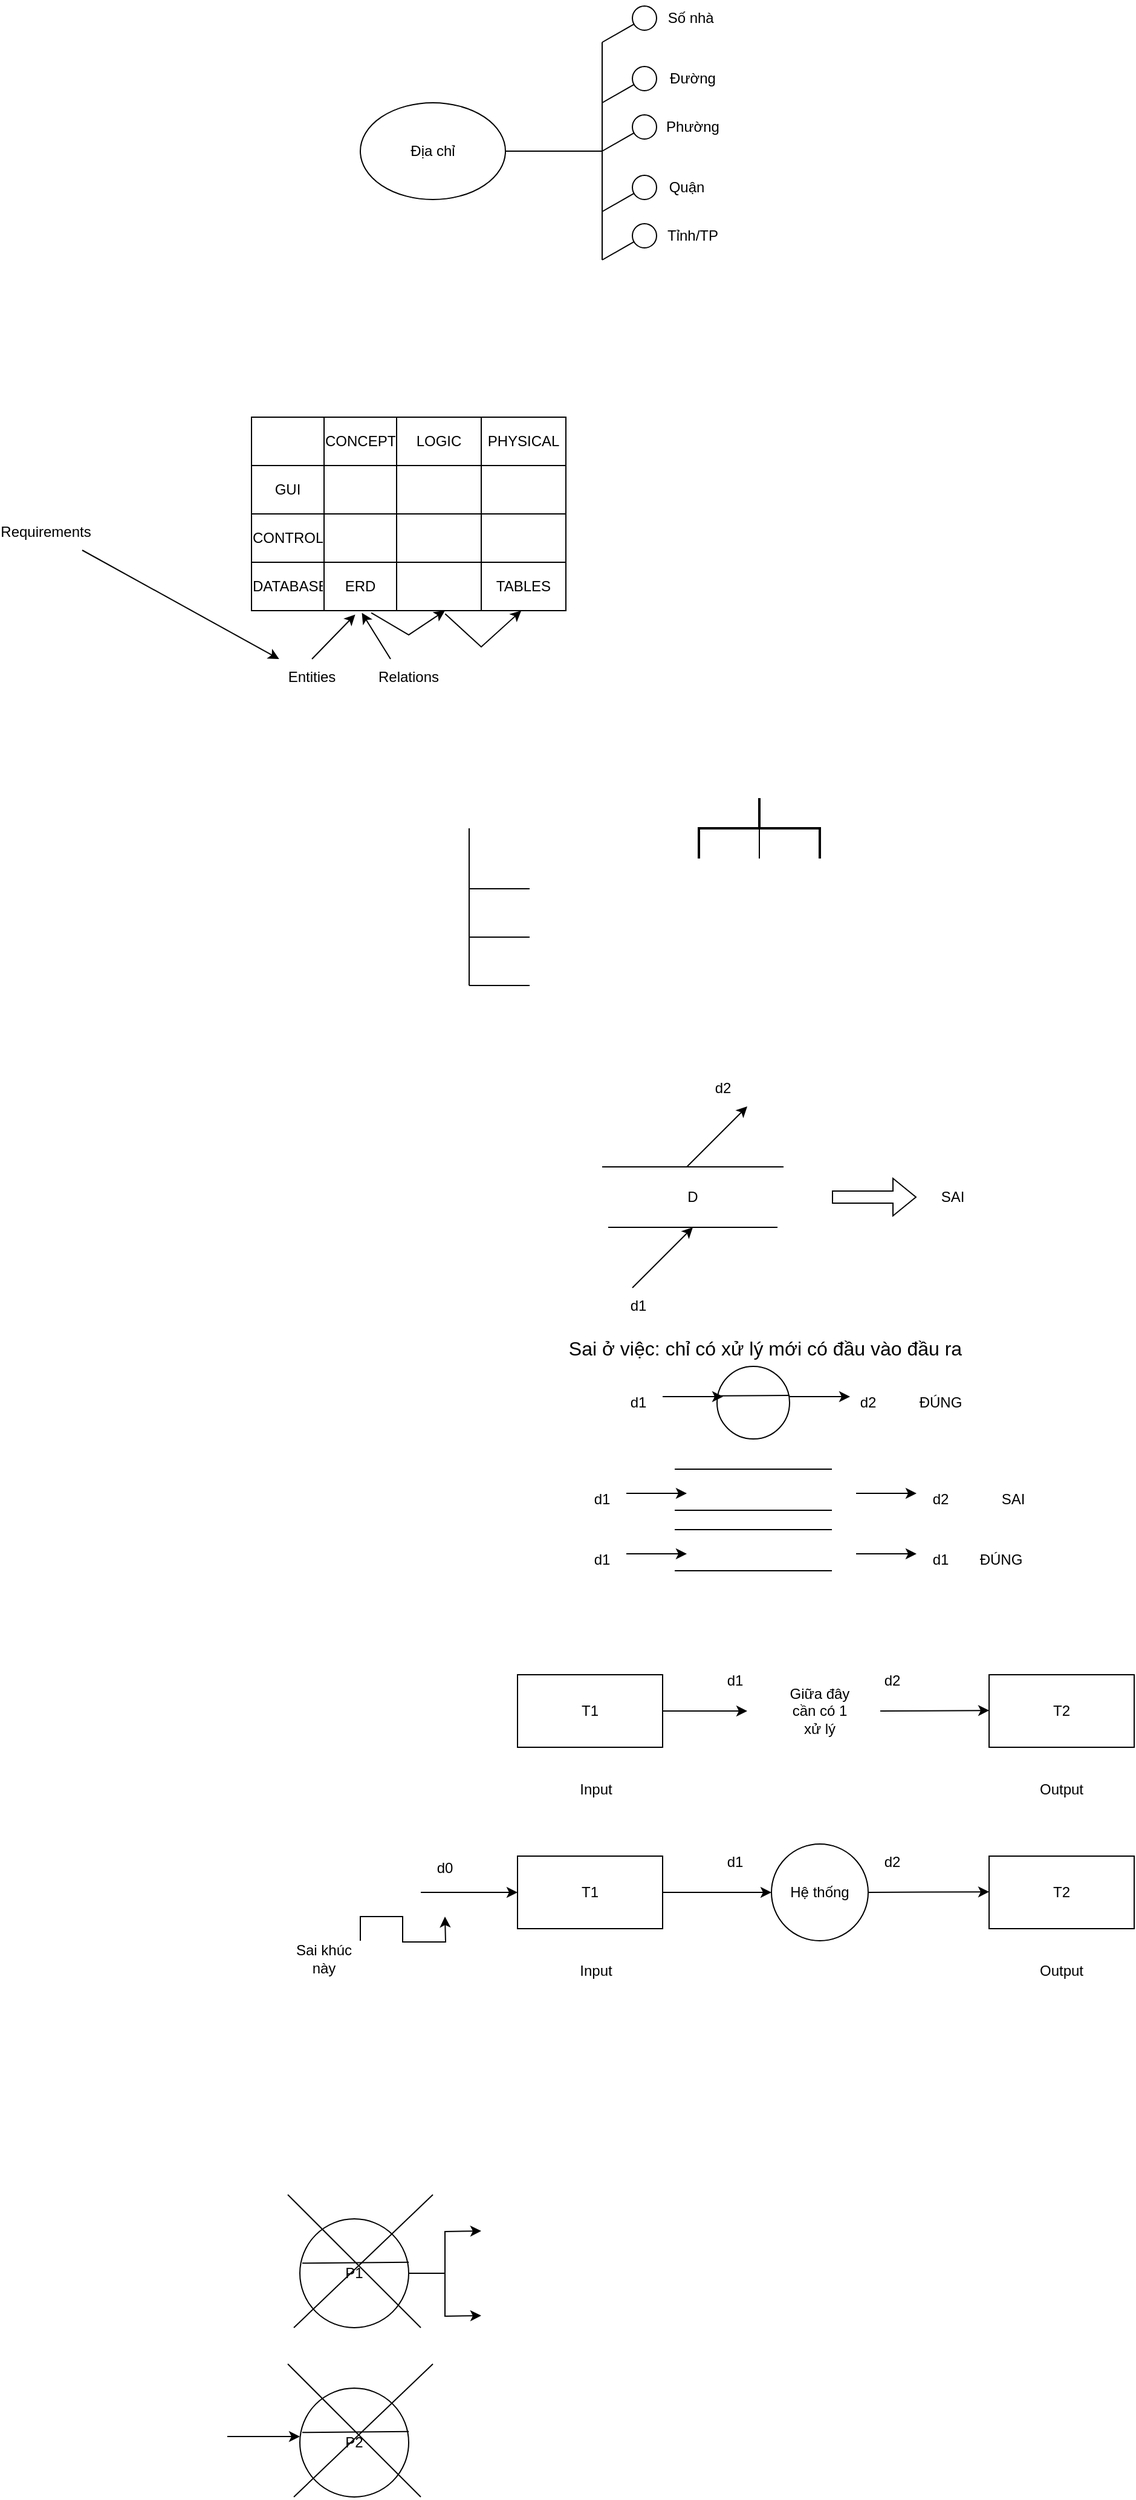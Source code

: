 <mxfile version="21.1.8" type="github">
  <diagram name="Page-1" id="-4r1BdAoWu1FFmYvjzX0">
    <mxGraphModel dx="652" dy="329" grid="1" gridSize="10" guides="1" tooltips="1" connect="1" arrows="1" fold="1" page="1" pageScale="1" pageWidth="4681" pageHeight="3300" math="0" shadow="0">
      <root>
        <mxCell id="0" />
        <mxCell id="1" parent="0" />
        <mxCell id="-Gyv1rXfkty8kd4y5EB8-1" value="Địa chỉ" style="ellipse;whiteSpace=wrap;html=1;" parent="1" vertex="1">
          <mxGeometry x="390" y="190" width="120" height="80" as="geometry" />
        </mxCell>
        <mxCell id="-Gyv1rXfkty8kd4y5EB8-2" value="" style="endArrow=none;html=1;rounded=0;" parent="1" edge="1">
          <mxGeometry width="50" height="50" relative="1" as="geometry">
            <mxPoint x="510" y="230" as="sourcePoint" />
            <mxPoint x="590" y="230" as="targetPoint" />
          </mxGeometry>
        </mxCell>
        <mxCell id="-Gyv1rXfkty8kd4y5EB8-5" value="" style="endArrow=none;html=1;rounded=0;" parent="1" edge="1">
          <mxGeometry width="50" height="50" relative="1" as="geometry">
            <mxPoint x="590" y="320" as="sourcePoint" />
            <mxPoint x="590" y="140" as="targetPoint" />
          </mxGeometry>
        </mxCell>
        <mxCell id="-Gyv1rXfkty8kd4y5EB8-6" value="" style="endArrow=none;html=1;rounded=0;" parent="1" target="-Gyv1rXfkty8kd4y5EB8-7" edge="1">
          <mxGeometry width="50" height="50" relative="1" as="geometry">
            <mxPoint x="590.0" y="140" as="sourcePoint" />
            <mxPoint x="625.0" y="120" as="targetPoint" />
          </mxGeometry>
        </mxCell>
        <mxCell id="-Gyv1rXfkty8kd4y5EB8-7" value="" style="ellipse;whiteSpace=wrap;html=1;aspect=fixed;" parent="1" vertex="1">
          <mxGeometry x="615.0" y="110" width="20" height="20" as="geometry" />
        </mxCell>
        <mxCell id="-Gyv1rXfkty8kd4y5EB8-8" value="" style="endArrow=none;html=1;rounded=0;" parent="1" target="-Gyv1rXfkty8kd4y5EB8-9" edge="1">
          <mxGeometry width="50" height="50" relative="1" as="geometry">
            <mxPoint x="590.0" y="190" as="sourcePoint" />
            <mxPoint x="625.0" y="170" as="targetPoint" />
          </mxGeometry>
        </mxCell>
        <mxCell id="-Gyv1rXfkty8kd4y5EB8-9" value="" style="ellipse;whiteSpace=wrap;html=1;aspect=fixed;" parent="1" vertex="1">
          <mxGeometry x="615.0" y="160" width="20" height="20" as="geometry" />
        </mxCell>
        <mxCell id="-Gyv1rXfkty8kd4y5EB8-10" value="" style="endArrow=none;html=1;rounded=0;" parent="1" target="-Gyv1rXfkty8kd4y5EB8-11" edge="1">
          <mxGeometry width="50" height="50" relative="1" as="geometry">
            <mxPoint x="590.0" y="320" as="sourcePoint" />
            <mxPoint x="625.0" y="300" as="targetPoint" />
          </mxGeometry>
        </mxCell>
        <mxCell id="-Gyv1rXfkty8kd4y5EB8-11" value="" style="ellipse;whiteSpace=wrap;html=1;aspect=fixed;" parent="1" vertex="1">
          <mxGeometry x="615.0" y="290" width="20" height="20" as="geometry" />
        </mxCell>
        <mxCell id="-Gyv1rXfkty8kd4y5EB8-12" value="" style="endArrow=none;html=1;rounded=0;" parent="1" target="-Gyv1rXfkty8kd4y5EB8-13" edge="1">
          <mxGeometry width="50" height="50" relative="1" as="geometry">
            <mxPoint x="590.0" y="280" as="sourcePoint" />
            <mxPoint x="625.0" y="260" as="targetPoint" />
          </mxGeometry>
        </mxCell>
        <mxCell id="-Gyv1rXfkty8kd4y5EB8-13" value="" style="ellipse;whiteSpace=wrap;html=1;aspect=fixed;" parent="1" vertex="1">
          <mxGeometry x="615.0" y="250" width="20" height="20" as="geometry" />
        </mxCell>
        <mxCell id="-Gyv1rXfkty8kd4y5EB8-14" value="" style="endArrow=none;html=1;rounded=0;" parent="1" target="-Gyv1rXfkty8kd4y5EB8-15" edge="1">
          <mxGeometry width="50" height="50" relative="1" as="geometry">
            <mxPoint x="590.0" y="230" as="sourcePoint" />
            <mxPoint x="625.0" y="210" as="targetPoint" />
          </mxGeometry>
        </mxCell>
        <mxCell id="-Gyv1rXfkty8kd4y5EB8-15" value="" style="ellipse;whiteSpace=wrap;html=1;aspect=fixed;" parent="1" vertex="1">
          <mxGeometry x="615.0" y="200" width="20" height="20" as="geometry" />
        </mxCell>
        <mxCell id="-Gyv1rXfkty8kd4y5EB8-16" value="Số nhà&amp;nbsp;" style="text;html=1;strokeColor=none;fillColor=none;align=center;verticalAlign=middle;whiteSpace=wrap;rounded=0;" parent="1" vertex="1">
          <mxGeometry x="635" y="105" width="60" height="30" as="geometry" />
        </mxCell>
        <mxCell id="-Gyv1rXfkty8kd4y5EB8-17" value="Đường" style="text;html=1;strokeColor=none;fillColor=none;align=center;verticalAlign=middle;whiteSpace=wrap;rounded=0;" parent="1" vertex="1">
          <mxGeometry x="635" y="155" width="60" height="30" as="geometry" />
        </mxCell>
        <mxCell id="-Gyv1rXfkty8kd4y5EB8-18" value="Phường" style="text;html=1;strokeColor=none;fillColor=none;align=center;verticalAlign=middle;whiteSpace=wrap;rounded=0;" parent="1" vertex="1">
          <mxGeometry x="635" y="195" width="60" height="30" as="geometry" />
        </mxCell>
        <mxCell id="-Gyv1rXfkty8kd4y5EB8-19" value="Quận" style="text;html=1;strokeColor=none;fillColor=none;align=center;verticalAlign=middle;whiteSpace=wrap;rounded=0;" parent="1" vertex="1">
          <mxGeometry x="630" y="245" width="60" height="30" as="geometry" />
        </mxCell>
        <mxCell id="-Gyv1rXfkty8kd4y5EB8-20" value="Tỉnh/TP" style="text;html=1;strokeColor=none;fillColor=none;align=center;verticalAlign=middle;whiteSpace=wrap;rounded=0;" parent="1" vertex="1">
          <mxGeometry x="635" y="285" width="60" height="30" as="geometry" />
        </mxCell>
        <mxCell id="hLNXkJXOTsXYUl8Z6h9J-2" value="" style="shape=table;startSize=0;container=1;collapsible=0;childLayout=tableLayout;" vertex="1" parent="1">
          <mxGeometry x="300" y="450" width="260.0" height="160" as="geometry" />
        </mxCell>
        <mxCell id="hLNXkJXOTsXYUl8Z6h9J-3" value="" style="shape=tableRow;horizontal=0;startSize=0;swimlaneHead=0;swimlaneBody=0;strokeColor=inherit;top=0;left=0;bottom=0;right=0;collapsible=0;dropTarget=0;fillColor=none;points=[[0,0.5],[1,0.5]];portConstraint=eastwest;" vertex="1" parent="hLNXkJXOTsXYUl8Z6h9J-2">
          <mxGeometry width="260.0" height="40" as="geometry" />
        </mxCell>
        <mxCell id="hLNXkJXOTsXYUl8Z6h9J-4" value="" style="shape=partialRectangle;html=1;whiteSpace=wrap;connectable=0;strokeColor=inherit;overflow=hidden;fillColor=none;top=0;left=0;bottom=0;right=0;pointerEvents=1;" vertex="1" parent="hLNXkJXOTsXYUl8Z6h9J-3">
          <mxGeometry width="60" height="40" as="geometry">
            <mxRectangle width="60" height="40" as="alternateBounds" />
          </mxGeometry>
        </mxCell>
        <mxCell id="hLNXkJXOTsXYUl8Z6h9J-5" value="CONCEPT" style="shape=partialRectangle;html=1;whiteSpace=wrap;connectable=0;strokeColor=inherit;overflow=hidden;fillColor=none;top=0;left=0;bottom=0;right=0;pointerEvents=1;" vertex="1" parent="hLNXkJXOTsXYUl8Z6h9J-3">
          <mxGeometry x="60" width="60" height="40" as="geometry">
            <mxRectangle width="60" height="40" as="alternateBounds" />
          </mxGeometry>
        </mxCell>
        <mxCell id="hLNXkJXOTsXYUl8Z6h9J-6" value="LOGIC" style="shape=partialRectangle;html=1;whiteSpace=wrap;connectable=0;strokeColor=inherit;overflow=hidden;fillColor=none;top=0;left=0;bottom=0;right=0;pointerEvents=1;" vertex="1" parent="hLNXkJXOTsXYUl8Z6h9J-3">
          <mxGeometry x="120" width="70" height="40" as="geometry">
            <mxRectangle width="70" height="40" as="alternateBounds" />
          </mxGeometry>
        </mxCell>
        <mxCell id="hLNXkJXOTsXYUl8Z6h9J-7" value="PHYSICAL" style="shape=partialRectangle;html=1;whiteSpace=wrap;connectable=0;strokeColor=inherit;overflow=hidden;fillColor=none;top=0;left=0;bottom=0;right=0;pointerEvents=1;" vertex="1" parent="hLNXkJXOTsXYUl8Z6h9J-3">
          <mxGeometry x="190" width="70" height="40" as="geometry">
            <mxRectangle width="70" height="40" as="alternateBounds" />
          </mxGeometry>
        </mxCell>
        <mxCell id="hLNXkJXOTsXYUl8Z6h9J-8" value="" style="shape=tableRow;horizontal=0;startSize=0;swimlaneHead=0;swimlaneBody=0;strokeColor=inherit;top=0;left=0;bottom=0;right=0;collapsible=0;dropTarget=0;fillColor=none;points=[[0,0.5],[1,0.5]];portConstraint=eastwest;" vertex="1" parent="hLNXkJXOTsXYUl8Z6h9J-2">
          <mxGeometry y="40" width="260.0" height="40" as="geometry" />
        </mxCell>
        <mxCell id="hLNXkJXOTsXYUl8Z6h9J-9" value="GUI" style="shape=partialRectangle;html=1;whiteSpace=wrap;connectable=0;strokeColor=inherit;overflow=hidden;fillColor=none;top=0;left=0;bottom=0;right=0;pointerEvents=1;" vertex="1" parent="hLNXkJXOTsXYUl8Z6h9J-8">
          <mxGeometry width="60" height="40" as="geometry">
            <mxRectangle width="60" height="40" as="alternateBounds" />
          </mxGeometry>
        </mxCell>
        <mxCell id="hLNXkJXOTsXYUl8Z6h9J-10" value="" style="shape=partialRectangle;html=1;whiteSpace=wrap;connectable=0;strokeColor=inherit;overflow=hidden;fillColor=none;top=0;left=0;bottom=0;right=0;pointerEvents=1;" vertex="1" parent="hLNXkJXOTsXYUl8Z6h9J-8">
          <mxGeometry x="60" width="60" height="40" as="geometry">
            <mxRectangle width="60" height="40" as="alternateBounds" />
          </mxGeometry>
        </mxCell>
        <mxCell id="hLNXkJXOTsXYUl8Z6h9J-11" value="" style="shape=partialRectangle;html=1;whiteSpace=wrap;connectable=0;strokeColor=inherit;overflow=hidden;fillColor=none;top=0;left=0;bottom=0;right=0;pointerEvents=1;" vertex="1" parent="hLNXkJXOTsXYUl8Z6h9J-8">
          <mxGeometry x="120" width="70" height="40" as="geometry">
            <mxRectangle width="70" height="40" as="alternateBounds" />
          </mxGeometry>
        </mxCell>
        <mxCell id="hLNXkJXOTsXYUl8Z6h9J-12" value="" style="shape=partialRectangle;html=1;whiteSpace=wrap;connectable=0;strokeColor=inherit;overflow=hidden;fillColor=none;top=0;left=0;bottom=0;right=0;pointerEvents=1;" vertex="1" parent="hLNXkJXOTsXYUl8Z6h9J-8">
          <mxGeometry x="190" width="70" height="40" as="geometry">
            <mxRectangle width="70" height="40" as="alternateBounds" />
          </mxGeometry>
        </mxCell>
        <mxCell id="hLNXkJXOTsXYUl8Z6h9J-13" value="" style="shape=tableRow;horizontal=0;startSize=0;swimlaneHead=0;swimlaneBody=0;strokeColor=inherit;top=0;left=0;bottom=0;right=0;collapsible=0;dropTarget=0;fillColor=none;points=[[0,0.5],[1,0.5]];portConstraint=eastwest;" vertex="1" parent="hLNXkJXOTsXYUl8Z6h9J-2">
          <mxGeometry y="80" width="260.0" height="40" as="geometry" />
        </mxCell>
        <mxCell id="hLNXkJXOTsXYUl8Z6h9J-14" value="CONTROL" style="shape=partialRectangle;html=1;whiteSpace=wrap;connectable=0;strokeColor=inherit;overflow=hidden;fillColor=none;top=0;left=0;bottom=0;right=0;pointerEvents=1;" vertex="1" parent="hLNXkJXOTsXYUl8Z6h9J-13">
          <mxGeometry width="60" height="40" as="geometry">
            <mxRectangle width="60" height="40" as="alternateBounds" />
          </mxGeometry>
        </mxCell>
        <mxCell id="hLNXkJXOTsXYUl8Z6h9J-15" value="" style="shape=partialRectangle;html=1;whiteSpace=wrap;connectable=0;strokeColor=inherit;overflow=hidden;fillColor=none;top=0;left=0;bottom=0;right=0;pointerEvents=1;" vertex="1" parent="hLNXkJXOTsXYUl8Z6h9J-13">
          <mxGeometry x="60" width="60" height="40" as="geometry">
            <mxRectangle width="60" height="40" as="alternateBounds" />
          </mxGeometry>
        </mxCell>
        <mxCell id="hLNXkJXOTsXYUl8Z6h9J-16" value="" style="shape=partialRectangle;html=1;whiteSpace=wrap;connectable=0;strokeColor=inherit;overflow=hidden;fillColor=none;top=0;left=0;bottom=0;right=0;pointerEvents=1;" vertex="1" parent="hLNXkJXOTsXYUl8Z6h9J-13">
          <mxGeometry x="120" width="70" height="40" as="geometry">
            <mxRectangle width="70" height="40" as="alternateBounds" />
          </mxGeometry>
        </mxCell>
        <mxCell id="hLNXkJXOTsXYUl8Z6h9J-17" value="" style="shape=partialRectangle;html=1;whiteSpace=wrap;connectable=0;strokeColor=inherit;overflow=hidden;fillColor=none;top=0;left=0;bottom=0;right=0;pointerEvents=1;" vertex="1" parent="hLNXkJXOTsXYUl8Z6h9J-13">
          <mxGeometry x="190" width="70" height="40" as="geometry">
            <mxRectangle width="70" height="40" as="alternateBounds" />
          </mxGeometry>
        </mxCell>
        <mxCell id="hLNXkJXOTsXYUl8Z6h9J-18" value="" style="shape=tableRow;horizontal=0;startSize=0;swimlaneHead=0;swimlaneBody=0;strokeColor=inherit;top=0;left=0;bottom=0;right=0;collapsible=0;dropTarget=0;fillColor=none;points=[[0,0.5],[1,0.5]];portConstraint=eastwest;" vertex="1" parent="hLNXkJXOTsXYUl8Z6h9J-2">
          <mxGeometry y="120" width="260.0" height="40" as="geometry" />
        </mxCell>
        <mxCell id="hLNXkJXOTsXYUl8Z6h9J-19" value="DATABASE" style="shape=partialRectangle;html=1;whiteSpace=wrap;connectable=0;strokeColor=inherit;overflow=hidden;fillColor=none;top=0;left=0;bottom=0;right=0;pointerEvents=1;" vertex="1" parent="hLNXkJXOTsXYUl8Z6h9J-18">
          <mxGeometry width="60" height="40" as="geometry">
            <mxRectangle width="60" height="40" as="alternateBounds" />
          </mxGeometry>
        </mxCell>
        <mxCell id="hLNXkJXOTsXYUl8Z6h9J-20" value="ERD" style="shape=partialRectangle;html=1;whiteSpace=wrap;connectable=0;strokeColor=inherit;overflow=hidden;fillColor=none;top=0;left=0;bottom=0;right=0;pointerEvents=1;" vertex="1" parent="hLNXkJXOTsXYUl8Z6h9J-18">
          <mxGeometry x="60" width="60" height="40" as="geometry">
            <mxRectangle width="60" height="40" as="alternateBounds" />
          </mxGeometry>
        </mxCell>
        <mxCell id="hLNXkJXOTsXYUl8Z6h9J-21" value="" style="shape=partialRectangle;html=1;whiteSpace=wrap;connectable=0;strokeColor=inherit;overflow=hidden;fillColor=none;top=0;left=0;bottom=0;right=0;pointerEvents=1;" vertex="1" parent="hLNXkJXOTsXYUl8Z6h9J-18">
          <mxGeometry x="120" width="70" height="40" as="geometry">
            <mxRectangle width="70" height="40" as="alternateBounds" />
          </mxGeometry>
        </mxCell>
        <mxCell id="hLNXkJXOTsXYUl8Z6h9J-22" value="TABLES" style="shape=partialRectangle;html=1;whiteSpace=wrap;connectable=0;strokeColor=inherit;overflow=hidden;fillColor=none;top=0;left=0;bottom=0;right=0;pointerEvents=1;" vertex="1" parent="hLNXkJXOTsXYUl8Z6h9J-18">
          <mxGeometry x="190" width="70" height="40" as="geometry">
            <mxRectangle width="70" height="40" as="alternateBounds" />
          </mxGeometry>
        </mxCell>
        <mxCell id="hLNXkJXOTsXYUl8Z6h9J-33" value="" style="endArrow=classic;html=1;rounded=0;exitX=0.616;exitY=1.066;exitDx=0;exitDy=0;exitPerimeter=0;entryX=0.858;entryY=1.001;entryDx=0;entryDy=0;entryPerimeter=0;" edge="1" parent="hLNXkJXOTsXYUl8Z6h9J-2" source="hLNXkJXOTsXYUl8Z6h9J-18" target="hLNXkJXOTsXYUl8Z6h9J-18">
          <mxGeometry width="50" height="50" relative="1" as="geometry">
            <mxPoint x="180" y="230" as="sourcePoint" />
            <mxPoint x="220" y="180" as="targetPoint" />
            <Array as="points">
              <mxPoint x="190" y="190" />
            </Array>
          </mxGeometry>
        </mxCell>
        <mxCell id="hLNXkJXOTsXYUl8Z6h9J-25" value="Requirements" style="text;html=1;strokeColor=none;fillColor=none;align=center;verticalAlign=middle;whiteSpace=wrap;rounded=0;" vertex="1" parent="1">
          <mxGeometry x="100" y="530" width="60" height="30" as="geometry" />
        </mxCell>
        <mxCell id="hLNXkJXOTsXYUl8Z6h9J-27" value="" style="endArrow=classic;html=1;rounded=0;exitX=1;exitY=1;exitDx=0;exitDy=0;" edge="1" parent="1" source="hLNXkJXOTsXYUl8Z6h9J-25" target="hLNXkJXOTsXYUl8Z6h9J-28">
          <mxGeometry width="50" height="50" relative="1" as="geometry">
            <mxPoint x="170" y="630" as="sourcePoint" />
            <mxPoint x="350" y="650" as="targetPoint" />
          </mxGeometry>
        </mxCell>
        <mxCell id="hLNXkJXOTsXYUl8Z6h9J-28" value="Entities" style="text;html=1;strokeColor=none;fillColor=none;align=center;verticalAlign=middle;whiteSpace=wrap;rounded=0;" vertex="1" parent="1">
          <mxGeometry x="320" y="650" width="60" height="30" as="geometry" />
        </mxCell>
        <mxCell id="hLNXkJXOTsXYUl8Z6h9J-29" value="Relations" style="text;html=1;strokeColor=none;fillColor=none;align=center;verticalAlign=middle;whiteSpace=wrap;rounded=0;" vertex="1" parent="1">
          <mxGeometry x="400" y="650" width="60" height="30" as="geometry" />
        </mxCell>
        <mxCell id="hLNXkJXOTsXYUl8Z6h9J-30" value="" style="endArrow=classic;html=1;rounded=0;entryX=0.33;entryY=1.08;entryDx=0;entryDy=0;entryPerimeter=0;exitX=0.5;exitY=0;exitDx=0;exitDy=0;" edge="1" parent="1" source="hLNXkJXOTsXYUl8Z6h9J-28" target="hLNXkJXOTsXYUl8Z6h9J-18">
          <mxGeometry width="50" height="50" relative="1" as="geometry">
            <mxPoint x="370" y="660" as="sourcePoint" />
            <mxPoint x="420" y="610" as="targetPoint" />
          </mxGeometry>
        </mxCell>
        <mxCell id="hLNXkJXOTsXYUl8Z6h9J-32" value="" style="endArrow=classic;html=1;rounded=0;exitX=0.381;exitY=1.045;exitDx=0;exitDy=0;exitPerimeter=0;" edge="1" parent="1" source="hLNXkJXOTsXYUl8Z6h9J-18">
          <mxGeometry width="50" height="50" relative="1" as="geometry">
            <mxPoint x="430" y="640" as="sourcePoint" />
            <mxPoint x="460" y="610" as="targetPoint" />
            <Array as="points">
              <mxPoint x="430" y="630" />
            </Array>
          </mxGeometry>
        </mxCell>
        <mxCell id="hLNXkJXOTsXYUl8Z6h9J-34" value="" style="endArrow=classic;html=1;rounded=0;entryX=0.351;entryY=1.045;entryDx=0;entryDy=0;entryPerimeter=0;exitX=0.25;exitY=0;exitDx=0;exitDy=0;" edge="1" parent="1" source="hLNXkJXOTsXYUl8Z6h9J-29" target="hLNXkJXOTsXYUl8Z6h9J-18">
          <mxGeometry width="50" height="50" relative="1" as="geometry">
            <mxPoint x="420" y="720" as="sourcePoint" />
            <mxPoint x="470" y="670" as="targetPoint" />
          </mxGeometry>
        </mxCell>
        <mxCell id="hLNXkJXOTsXYUl8Z6h9J-35" value="" style="endArrow=none;html=1;rounded=0;" edge="1" parent="1">
          <mxGeometry width="50" height="50" relative="1" as="geometry">
            <mxPoint x="480" y="920" as="sourcePoint" />
            <mxPoint x="480" y="790" as="targetPoint" />
          </mxGeometry>
        </mxCell>
        <mxCell id="hLNXkJXOTsXYUl8Z6h9J-36" value="" style="strokeWidth=2;html=1;shape=mxgraph.flowchart.annotation_2;align=left;labelPosition=right;pointerEvents=1;rotation=90;" vertex="1" parent="1">
          <mxGeometry x="695" y="740" width="50" height="100" as="geometry" />
        </mxCell>
        <mxCell id="hLNXkJXOTsXYUl8Z6h9J-37" value="" style="endArrow=none;html=1;rounded=0;exitX=1;exitY=0.5;exitDx=0;exitDy=0;exitPerimeter=0;" edge="1" parent="1" source="hLNXkJXOTsXYUl8Z6h9J-36">
          <mxGeometry width="50" height="50" relative="1" as="geometry">
            <mxPoint x="670" y="815" as="sourcePoint" />
            <mxPoint x="720" y="765" as="targetPoint" />
          </mxGeometry>
        </mxCell>
        <mxCell id="hLNXkJXOTsXYUl8Z6h9J-38" value="" style="endArrow=none;html=1;rounded=0;" edge="1" parent="1">
          <mxGeometry width="50" height="50" relative="1" as="geometry">
            <mxPoint x="480" y="840" as="sourcePoint" />
            <mxPoint x="530" y="840" as="targetPoint" />
          </mxGeometry>
        </mxCell>
        <mxCell id="hLNXkJXOTsXYUl8Z6h9J-39" value="" style="endArrow=none;html=1;rounded=0;" edge="1" parent="1">
          <mxGeometry width="50" height="50" relative="1" as="geometry">
            <mxPoint x="480" y="880" as="sourcePoint" />
            <mxPoint x="530" y="880" as="targetPoint" />
          </mxGeometry>
        </mxCell>
        <mxCell id="hLNXkJXOTsXYUl8Z6h9J-40" value="" style="endArrow=none;html=1;rounded=0;" edge="1" parent="1">
          <mxGeometry width="50" height="50" relative="1" as="geometry">
            <mxPoint x="480" y="920" as="sourcePoint" />
            <mxPoint x="530" y="920" as="targetPoint" />
          </mxGeometry>
        </mxCell>
        <mxCell id="hLNXkJXOTsXYUl8Z6h9J-41" value="" style="endArrow=none;html=1;rounded=0;" edge="1" parent="1">
          <mxGeometry width="50" height="50" relative="1" as="geometry">
            <mxPoint x="595" y="1120" as="sourcePoint" />
            <mxPoint x="735" y="1120" as="targetPoint" />
          </mxGeometry>
        </mxCell>
        <mxCell id="hLNXkJXOTsXYUl8Z6h9J-42" value="" style="endArrow=none;html=1;rounded=0;" edge="1" parent="1">
          <mxGeometry width="50" height="50" relative="1" as="geometry">
            <mxPoint x="590" y="1070" as="sourcePoint" />
            <mxPoint x="740" y="1070" as="targetPoint" />
          </mxGeometry>
        </mxCell>
        <mxCell id="hLNXkJXOTsXYUl8Z6h9J-43" value="" style="endArrow=classic;html=1;rounded=0;" edge="1" parent="1">
          <mxGeometry width="50" height="50" relative="1" as="geometry">
            <mxPoint x="660" y="1070" as="sourcePoint" />
            <mxPoint x="710" y="1020" as="targetPoint" />
          </mxGeometry>
        </mxCell>
        <mxCell id="hLNXkJXOTsXYUl8Z6h9J-44" value="" style="endArrow=classic;html=1;rounded=0;" edge="1" parent="1">
          <mxGeometry width="50" height="50" relative="1" as="geometry">
            <mxPoint x="615" y="1170" as="sourcePoint" />
            <mxPoint x="665" y="1120" as="targetPoint" />
          </mxGeometry>
        </mxCell>
        <mxCell id="hLNXkJXOTsXYUl8Z6h9J-46" value="D" style="text;html=1;strokeColor=none;fillColor=none;align=center;verticalAlign=middle;whiteSpace=wrap;rounded=0;" vertex="1" parent="1">
          <mxGeometry x="635" y="1080" width="60" height="30" as="geometry" />
        </mxCell>
        <mxCell id="hLNXkJXOTsXYUl8Z6h9J-47" value="d2" style="text;html=1;strokeColor=none;fillColor=none;align=center;verticalAlign=middle;whiteSpace=wrap;rounded=0;" vertex="1" parent="1">
          <mxGeometry x="660" y="990" width="60" height="30" as="geometry" />
        </mxCell>
        <mxCell id="hLNXkJXOTsXYUl8Z6h9J-48" value="d1" style="text;html=1;strokeColor=none;fillColor=none;align=center;verticalAlign=middle;whiteSpace=wrap;rounded=0;" vertex="1" parent="1">
          <mxGeometry x="590" y="1170" width="60" height="30" as="geometry" />
        </mxCell>
        <mxCell id="hLNXkJXOTsXYUl8Z6h9J-50" value="" style="shape=flexArrow;endArrow=classic;html=1;rounded=0;" edge="1" parent="1" target="hLNXkJXOTsXYUl8Z6h9J-51">
          <mxGeometry width="50" height="50" relative="1" as="geometry">
            <mxPoint x="780" y="1095" as="sourcePoint" />
            <mxPoint x="840" y="1100" as="targetPoint" />
          </mxGeometry>
        </mxCell>
        <mxCell id="hLNXkJXOTsXYUl8Z6h9J-51" value="SAI" style="text;html=1;strokeColor=none;fillColor=none;align=center;verticalAlign=middle;whiteSpace=wrap;rounded=0;" vertex="1" parent="1">
          <mxGeometry x="850" y="1080" width="60" height="30" as="geometry" />
        </mxCell>
        <mxCell id="hLNXkJXOTsXYUl8Z6h9J-53" value="Sai ở việc: chỉ có xử lý mới có đầu vào đầu ra" style="text;html=1;strokeColor=none;fillColor=none;align=center;verticalAlign=middle;whiteSpace=wrap;rounded=0;fontSize=16;" vertex="1" parent="1">
          <mxGeometry x="550" y="1210" width="350" height="20" as="geometry" />
        </mxCell>
        <mxCell id="hLNXkJXOTsXYUl8Z6h9J-54" value="" style="ellipse;whiteSpace=wrap;html=1;aspect=fixed;" vertex="1" parent="1">
          <mxGeometry x="685" y="1235" width="60" height="60" as="geometry" />
        </mxCell>
        <mxCell id="hLNXkJXOTsXYUl8Z6h9J-55" value="" style="endArrow=none;html=1;rounded=0;entryX=1.001;entryY=0.399;entryDx=0;entryDy=0;entryPerimeter=0;exitX=0.022;exitY=0.407;exitDx=0;exitDy=0;exitPerimeter=0;" edge="1" source="hLNXkJXOTsXYUl8Z6h9J-54" target="hLNXkJXOTsXYUl8Z6h9J-54" parent="1">
          <mxGeometry width="50" height="50" relative="1" as="geometry">
            <mxPoint x="640" y="1296" as="sourcePoint" />
            <mxPoint x="690" y="1250" as="targetPoint" />
          </mxGeometry>
        </mxCell>
        <mxCell id="hLNXkJXOTsXYUl8Z6h9J-56" value="" style="endArrow=classic;html=1;rounded=0;" edge="1" parent="1">
          <mxGeometry width="50" height="50" relative="1" as="geometry">
            <mxPoint x="640" y="1260" as="sourcePoint" />
            <mxPoint x="690" y="1260" as="targetPoint" />
          </mxGeometry>
        </mxCell>
        <mxCell id="hLNXkJXOTsXYUl8Z6h9J-57" value="" style="endArrow=classic;html=1;rounded=0;" edge="1" parent="1">
          <mxGeometry width="50" height="50" relative="1" as="geometry">
            <mxPoint x="745" y="1260" as="sourcePoint" />
            <mxPoint x="795" y="1260" as="targetPoint" />
          </mxGeometry>
        </mxCell>
        <mxCell id="hLNXkJXOTsXYUl8Z6h9J-58" value="d1" style="text;html=1;strokeColor=none;fillColor=none;align=center;verticalAlign=middle;whiteSpace=wrap;rounded=0;" vertex="1" parent="1">
          <mxGeometry x="590" y="1250" width="60" height="30" as="geometry" />
        </mxCell>
        <mxCell id="hLNXkJXOTsXYUl8Z6h9J-59" value="d2" style="text;html=1;strokeColor=none;fillColor=none;align=center;verticalAlign=middle;whiteSpace=wrap;rounded=0;" vertex="1" parent="1">
          <mxGeometry x="780" y="1250" width="60" height="30" as="geometry" />
        </mxCell>
        <mxCell id="hLNXkJXOTsXYUl8Z6h9J-68" value="" style="endArrow=none;html=1;rounded=0;" edge="1" parent="1">
          <mxGeometry width="50" height="50" relative="1" as="geometry">
            <mxPoint x="650" y="1320" as="sourcePoint" />
            <mxPoint x="780" y="1320" as="targetPoint" />
          </mxGeometry>
        </mxCell>
        <mxCell id="hLNXkJXOTsXYUl8Z6h9J-69" value="" style="endArrow=none;html=1;rounded=0;" edge="1" parent="1">
          <mxGeometry width="50" height="50" relative="1" as="geometry">
            <mxPoint x="650" y="1354" as="sourcePoint" />
            <mxPoint x="780" y="1354" as="targetPoint" />
          </mxGeometry>
        </mxCell>
        <mxCell id="hLNXkJXOTsXYUl8Z6h9J-71" value="" style="endArrow=classic;html=1;rounded=0;" edge="1" parent="1">
          <mxGeometry width="50" height="50" relative="1" as="geometry">
            <mxPoint x="610" y="1340" as="sourcePoint" />
            <mxPoint x="660" y="1340" as="targetPoint" />
          </mxGeometry>
        </mxCell>
        <mxCell id="hLNXkJXOTsXYUl8Z6h9J-72" value="" style="endArrow=classic;html=1;rounded=0;" edge="1" parent="1">
          <mxGeometry width="50" height="50" relative="1" as="geometry">
            <mxPoint x="800" y="1340" as="sourcePoint" />
            <mxPoint x="850" y="1340" as="targetPoint" />
          </mxGeometry>
        </mxCell>
        <mxCell id="hLNXkJXOTsXYUl8Z6h9J-73" value="d1" style="text;html=1;strokeColor=none;fillColor=none;align=center;verticalAlign=middle;whiteSpace=wrap;rounded=0;" vertex="1" parent="1">
          <mxGeometry x="560" y="1330" width="60" height="30" as="geometry" />
        </mxCell>
        <mxCell id="hLNXkJXOTsXYUl8Z6h9J-74" value="d2" style="text;html=1;strokeColor=none;fillColor=none;align=center;verticalAlign=middle;whiteSpace=wrap;rounded=0;" vertex="1" parent="1">
          <mxGeometry x="840" y="1330" width="60" height="30" as="geometry" />
        </mxCell>
        <mxCell id="hLNXkJXOTsXYUl8Z6h9J-80" value="" style="endArrow=none;html=1;rounded=0;" edge="1" parent="1">
          <mxGeometry width="50" height="50" relative="1" as="geometry">
            <mxPoint x="650" y="1370" as="sourcePoint" />
            <mxPoint x="780" y="1370" as="targetPoint" />
          </mxGeometry>
        </mxCell>
        <mxCell id="hLNXkJXOTsXYUl8Z6h9J-81" value="" style="endArrow=none;html=1;rounded=0;" edge="1" parent="1">
          <mxGeometry width="50" height="50" relative="1" as="geometry">
            <mxPoint x="650" y="1404" as="sourcePoint" />
            <mxPoint x="780" y="1404" as="targetPoint" />
          </mxGeometry>
        </mxCell>
        <mxCell id="hLNXkJXOTsXYUl8Z6h9J-82" value="" style="endArrow=classic;html=1;rounded=0;" edge="1" parent="1">
          <mxGeometry width="50" height="50" relative="1" as="geometry">
            <mxPoint x="610" y="1390" as="sourcePoint" />
            <mxPoint x="660" y="1390" as="targetPoint" />
          </mxGeometry>
        </mxCell>
        <mxCell id="hLNXkJXOTsXYUl8Z6h9J-83" value="" style="endArrow=classic;html=1;rounded=0;" edge="1" parent="1">
          <mxGeometry width="50" height="50" relative="1" as="geometry">
            <mxPoint x="800" y="1390" as="sourcePoint" />
            <mxPoint x="850" y="1390" as="targetPoint" />
          </mxGeometry>
        </mxCell>
        <mxCell id="hLNXkJXOTsXYUl8Z6h9J-84" value="d1" style="text;html=1;strokeColor=none;fillColor=none;align=center;verticalAlign=middle;whiteSpace=wrap;rounded=0;" vertex="1" parent="1">
          <mxGeometry x="560" y="1380" width="60" height="30" as="geometry" />
        </mxCell>
        <mxCell id="hLNXkJXOTsXYUl8Z6h9J-85" value="d1" style="text;html=1;strokeColor=none;fillColor=none;align=center;verticalAlign=middle;whiteSpace=wrap;rounded=0;" vertex="1" parent="1">
          <mxGeometry x="840" y="1380" width="60" height="30" as="geometry" />
        </mxCell>
        <mxCell id="hLNXkJXOTsXYUl8Z6h9J-86" value="SAI" style="text;html=1;strokeColor=none;fillColor=none;align=center;verticalAlign=middle;whiteSpace=wrap;rounded=0;" vertex="1" parent="1">
          <mxGeometry x="900" y="1330" width="60" height="30" as="geometry" />
        </mxCell>
        <mxCell id="hLNXkJXOTsXYUl8Z6h9J-87" value="ĐÚNG" style="text;html=1;strokeColor=none;fillColor=none;align=center;verticalAlign=middle;whiteSpace=wrap;rounded=0;" vertex="1" parent="1">
          <mxGeometry x="840" y="1250" width="60" height="30" as="geometry" />
        </mxCell>
        <mxCell id="hLNXkJXOTsXYUl8Z6h9J-89" value="ĐÚNG" style="text;html=1;strokeColor=none;fillColor=none;align=center;verticalAlign=middle;whiteSpace=wrap;rounded=0;" vertex="1" parent="1">
          <mxGeometry x="890" y="1380" width="60" height="30" as="geometry" />
        </mxCell>
        <mxCell id="hLNXkJXOTsXYUl8Z6h9J-93" style="edgeStyle=orthogonalEdgeStyle;rounded=0;orthogonalLoop=1;jettySize=auto;html=1;" edge="1" parent="1" source="hLNXkJXOTsXYUl8Z6h9J-90">
          <mxGeometry relative="1" as="geometry">
            <mxPoint x="710" y="1520" as="targetPoint" />
          </mxGeometry>
        </mxCell>
        <mxCell id="hLNXkJXOTsXYUl8Z6h9J-90" value="T1" style="rounded=0;whiteSpace=wrap;html=1;" vertex="1" parent="1">
          <mxGeometry x="520" y="1490" width="120" height="60" as="geometry" />
        </mxCell>
        <mxCell id="hLNXkJXOTsXYUl8Z6h9J-92" value="T2" style="rounded=0;whiteSpace=wrap;html=1;" vertex="1" parent="1">
          <mxGeometry x="910" y="1490" width="120" height="60" as="geometry" />
        </mxCell>
        <mxCell id="hLNXkJXOTsXYUl8Z6h9J-96" value="d1" style="text;html=1;strokeColor=none;fillColor=none;align=center;verticalAlign=middle;whiteSpace=wrap;rounded=0;" vertex="1" parent="1">
          <mxGeometry x="670" y="1480" width="60" height="30" as="geometry" />
        </mxCell>
        <mxCell id="hLNXkJXOTsXYUl8Z6h9J-97" value="d2" style="text;html=1;strokeColor=none;fillColor=none;align=center;verticalAlign=middle;whiteSpace=wrap;rounded=0;" vertex="1" parent="1">
          <mxGeometry x="800" y="1480" width="60" height="30" as="geometry" />
        </mxCell>
        <mxCell id="hLNXkJXOTsXYUl8Z6h9J-98" value="" style="endArrow=classic;html=1;rounded=0;" edge="1" parent="1">
          <mxGeometry width="50" height="50" relative="1" as="geometry">
            <mxPoint x="820" y="1520" as="sourcePoint" />
            <mxPoint x="910" y="1519.55" as="targetPoint" />
          </mxGeometry>
        </mxCell>
        <mxCell id="hLNXkJXOTsXYUl8Z6h9J-99" value="Input" style="text;html=1;strokeColor=none;fillColor=none;align=center;verticalAlign=middle;whiteSpace=wrap;rounded=0;" vertex="1" parent="1">
          <mxGeometry x="555" y="1570" width="60" height="30" as="geometry" />
        </mxCell>
        <mxCell id="hLNXkJXOTsXYUl8Z6h9J-101" value="Output" style="text;html=1;strokeColor=none;fillColor=none;align=center;verticalAlign=middle;whiteSpace=wrap;rounded=0;" vertex="1" parent="1">
          <mxGeometry x="940" y="1570" width="60" height="30" as="geometry" />
        </mxCell>
        <mxCell id="hLNXkJXOTsXYUl8Z6h9J-102" style="edgeStyle=orthogonalEdgeStyle;rounded=0;orthogonalLoop=1;jettySize=auto;html=1;entryX=0;entryY=0.5;entryDx=0;entryDy=0;" edge="1" parent="1" source="hLNXkJXOTsXYUl8Z6h9J-103" target="hLNXkJXOTsXYUl8Z6h9J-112">
          <mxGeometry relative="1" as="geometry">
            <mxPoint x="710" y="1670" as="targetPoint" />
          </mxGeometry>
        </mxCell>
        <mxCell id="hLNXkJXOTsXYUl8Z6h9J-103" value="T1" style="rounded=0;whiteSpace=wrap;html=1;" vertex="1" parent="1">
          <mxGeometry x="520" y="1640" width="120" height="60" as="geometry" />
        </mxCell>
        <mxCell id="hLNXkJXOTsXYUl8Z6h9J-104" value="T2" style="rounded=0;whiteSpace=wrap;html=1;" vertex="1" parent="1">
          <mxGeometry x="910" y="1640" width="120" height="60" as="geometry" />
        </mxCell>
        <mxCell id="hLNXkJXOTsXYUl8Z6h9J-105" value="d1" style="text;html=1;strokeColor=none;fillColor=none;align=center;verticalAlign=middle;whiteSpace=wrap;rounded=0;" vertex="1" parent="1">
          <mxGeometry x="670" y="1630" width="60" height="30" as="geometry" />
        </mxCell>
        <mxCell id="hLNXkJXOTsXYUl8Z6h9J-106" value="d2" style="text;html=1;strokeColor=none;fillColor=none;align=center;verticalAlign=middle;whiteSpace=wrap;rounded=0;" vertex="1" parent="1">
          <mxGeometry x="800" y="1630" width="60" height="30" as="geometry" />
        </mxCell>
        <mxCell id="hLNXkJXOTsXYUl8Z6h9J-107" value="" style="endArrow=classic;html=1;rounded=0;exitX=1;exitY=0.5;exitDx=0;exitDy=0;" edge="1" parent="1" source="hLNXkJXOTsXYUl8Z6h9J-112">
          <mxGeometry width="50" height="50" relative="1" as="geometry">
            <mxPoint x="820" y="1670" as="sourcePoint" />
            <mxPoint x="910" y="1669.55" as="targetPoint" />
          </mxGeometry>
        </mxCell>
        <mxCell id="hLNXkJXOTsXYUl8Z6h9J-108" value="Input" style="text;html=1;strokeColor=none;fillColor=none;align=center;verticalAlign=middle;whiteSpace=wrap;rounded=0;" vertex="1" parent="1">
          <mxGeometry x="555" y="1720" width="60" height="30" as="geometry" />
        </mxCell>
        <mxCell id="hLNXkJXOTsXYUl8Z6h9J-109" value="Output" style="text;html=1;strokeColor=none;fillColor=none;align=center;verticalAlign=middle;whiteSpace=wrap;rounded=0;" vertex="1" parent="1">
          <mxGeometry x="940" y="1720" width="60" height="30" as="geometry" />
        </mxCell>
        <mxCell id="hLNXkJXOTsXYUl8Z6h9J-112" value="Hệ thống" style="ellipse;whiteSpace=wrap;html=1;aspect=fixed;" vertex="1" parent="1">
          <mxGeometry x="730" y="1630" width="80" height="80" as="geometry" />
        </mxCell>
        <mxCell id="hLNXkJXOTsXYUl8Z6h9J-114" value="" style="endArrow=classic;html=1;rounded=0;" edge="1" parent="1">
          <mxGeometry width="50" height="50" relative="1" as="geometry">
            <mxPoint x="440" y="1670" as="sourcePoint" />
            <mxPoint x="520" y="1670" as="targetPoint" />
          </mxGeometry>
        </mxCell>
        <mxCell id="hLNXkJXOTsXYUl8Z6h9J-115" value="d0" style="text;html=1;strokeColor=none;fillColor=none;align=center;verticalAlign=middle;whiteSpace=wrap;rounded=0;" vertex="1" parent="1">
          <mxGeometry x="430" y="1635" width="60" height="30" as="geometry" />
        </mxCell>
        <mxCell id="hLNXkJXOTsXYUl8Z6h9J-117" style="edgeStyle=orthogonalEdgeStyle;rounded=0;orthogonalLoop=1;jettySize=auto;html=1;exitX=1;exitY=0;exitDx=0;exitDy=0;" edge="1" parent="1" source="hLNXkJXOTsXYUl8Z6h9J-116">
          <mxGeometry relative="1" as="geometry">
            <mxPoint x="460" y="1690" as="targetPoint" />
          </mxGeometry>
        </mxCell>
        <mxCell id="hLNXkJXOTsXYUl8Z6h9J-116" value="Sai khúc này" style="text;html=1;strokeColor=none;fillColor=none;align=center;verticalAlign=middle;whiteSpace=wrap;rounded=0;" vertex="1" parent="1">
          <mxGeometry x="330" y="1710" width="60" height="30" as="geometry" />
        </mxCell>
        <mxCell id="hLNXkJXOTsXYUl8Z6h9J-118" value="Giữa đây cần có 1 xử lý" style="text;html=1;strokeColor=none;fillColor=none;align=center;verticalAlign=middle;whiteSpace=wrap;rounded=0;" vertex="1" parent="1">
          <mxGeometry x="740" y="1505" width="60" height="30" as="geometry" />
        </mxCell>
        <mxCell id="hLNXkJXOTsXYUl8Z6h9J-121" style="edgeStyle=orthogonalEdgeStyle;rounded=0;orthogonalLoop=1;jettySize=auto;html=1;exitX=1;exitY=0.5;exitDx=0;exitDy=0;" edge="1" parent="1" source="hLNXkJXOTsXYUl8Z6h9J-124">
          <mxGeometry relative="1" as="geometry">
            <mxPoint x="490" y="1950" as="targetPoint" />
            <mxPoint x="430" y="1985" as="sourcePoint" />
          </mxGeometry>
        </mxCell>
        <mxCell id="hLNXkJXOTsXYUl8Z6h9J-122" style="edgeStyle=orthogonalEdgeStyle;rounded=0;orthogonalLoop=1;jettySize=auto;html=1;exitX=1;exitY=0.5;exitDx=0;exitDy=0;" edge="1" parent="1" source="hLNXkJXOTsXYUl8Z6h9J-124">
          <mxGeometry relative="1" as="geometry">
            <mxPoint x="490" y="2020" as="targetPoint" />
            <mxPoint x="430" y="1985" as="sourcePoint" />
          </mxGeometry>
        </mxCell>
        <mxCell id="hLNXkJXOTsXYUl8Z6h9J-124" value="P1" style="ellipse;whiteSpace=wrap;html=1;aspect=fixed;" vertex="1" parent="1">
          <mxGeometry x="340" y="1940" width="90" height="90" as="geometry" />
        </mxCell>
        <mxCell id="hLNXkJXOTsXYUl8Z6h9J-125" value="" style="endArrow=none;html=1;rounded=0;entryX=1.001;entryY=0.399;entryDx=0;entryDy=0;entryPerimeter=0;exitX=0.022;exitY=0.407;exitDx=0;exitDy=0;exitPerimeter=0;" edge="1" source="hLNXkJXOTsXYUl8Z6h9J-124" target="hLNXkJXOTsXYUl8Z6h9J-124" parent="1">
          <mxGeometry width="50" height="50" relative="1" as="geometry">
            <mxPoint x="389.91" y="2126" as="sourcePoint" />
            <mxPoint x="439.91" y="2080" as="targetPoint" />
          </mxGeometry>
        </mxCell>
        <mxCell id="hLNXkJXOTsXYUl8Z6h9J-126" value="" style="endArrow=none;html=1;rounded=0;" edge="1" parent="1">
          <mxGeometry width="50" height="50" relative="1" as="geometry">
            <mxPoint x="335" y="2030" as="sourcePoint" />
            <mxPoint x="450" y="1920" as="targetPoint" />
          </mxGeometry>
        </mxCell>
        <mxCell id="hLNXkJXOTsXYUl8Z6h9J-127" value="" style="endArrow=none;html=1;rounded=0;" edge="1" parent="1">
          <mxGeometry width="50" height="50" relative="1" as="geometry">
            <mxPoint x="330" y="1920" as="sourcePoint" />
            <mxPoint x="440" y="2030" as="targetPoint" />
          </mxGeometry>
        </mxCell>
        <mxCell id="hLNXkJXOTsXYUl8Z6h9J-130" value="P2" style="ellipse;whiteSpace=wrap;html=1;aspect=fixed;" vertex="1" parent="1">
          <mxGeometry x="340" y="2080" width="90" height="90" as="geometry" />
        </mxCell>
        <mxCell id="hLNXkJXOTsXYUl8Z6h9J-131" value="" style="endArrow=none;html=1;rounded=0;entryX=1.001;entryY=0.399;entryDx=0;entryDy=0;entryPerimeter=0;exitX=0.022;exitY=0.407;exitDx=0;exitDy=0;exitPerimeter=0;" edge="1" parent="1" source="hLNXkJXOTsXYUl8Z6h9J-130" target="hLNXkJXOTsXYUl8Z6h9J-130">
          <mxGeometry width="50" height="50" relative="1" as="geometry">
            <mxPoint x="389.91" y="2266" as="sourcePoint" />
            <mxPoint x="439.91" y="2220" as="targetPoint" />
          </mxGeometry>
        </mxCell>
        <mxCell id="hLNXkJXOTsXYUl8Z6h9J-132" value="" style="endArrow=none;html=1;rounded=0;" edge="1" parent="1">
          <mxGeometry width="50" height="50" relative="1" as="geometry">
            <mxPoint x="335" y="2170" as="sourcePoint" />
            <mxPoint x="450" y="2060" as="targetPoint" />
          </mxGeometry>
        </mxCell>
        <mxCell id="hLNXkJXOTsXYUl8Z6h9J-133" value="" style="endArrow=none;html=1;rounded=0;" edge="1" parent="1">
          <mxGeometry width="50" height="50" relative="1" as="geometry">
            <mxPoint x="330" y="2060" as="sourcePoint" />
            <mxPoint x="440" y="2170" as="targetPoint" />
          </mxGeometry>
        </mxCell>
        <mxCell id="hLNXkJXOTsXYUl8Z6h9J-134" value="" style="endArrow=classic;html=1;rounded=0;" edge="1" parent="1">
          <mxGeometry width="50" height="50" relative="1" as="geometry">
            <mxPoint x="280" y="2120" as="sourcePoint" />
            <mxPoint x="340" y="2120" as="targetPoint" />
          </mxGeometry>
        </mxCell>
      </root>
    </mxGraphModel>
  </diagram>
</mxfile>
